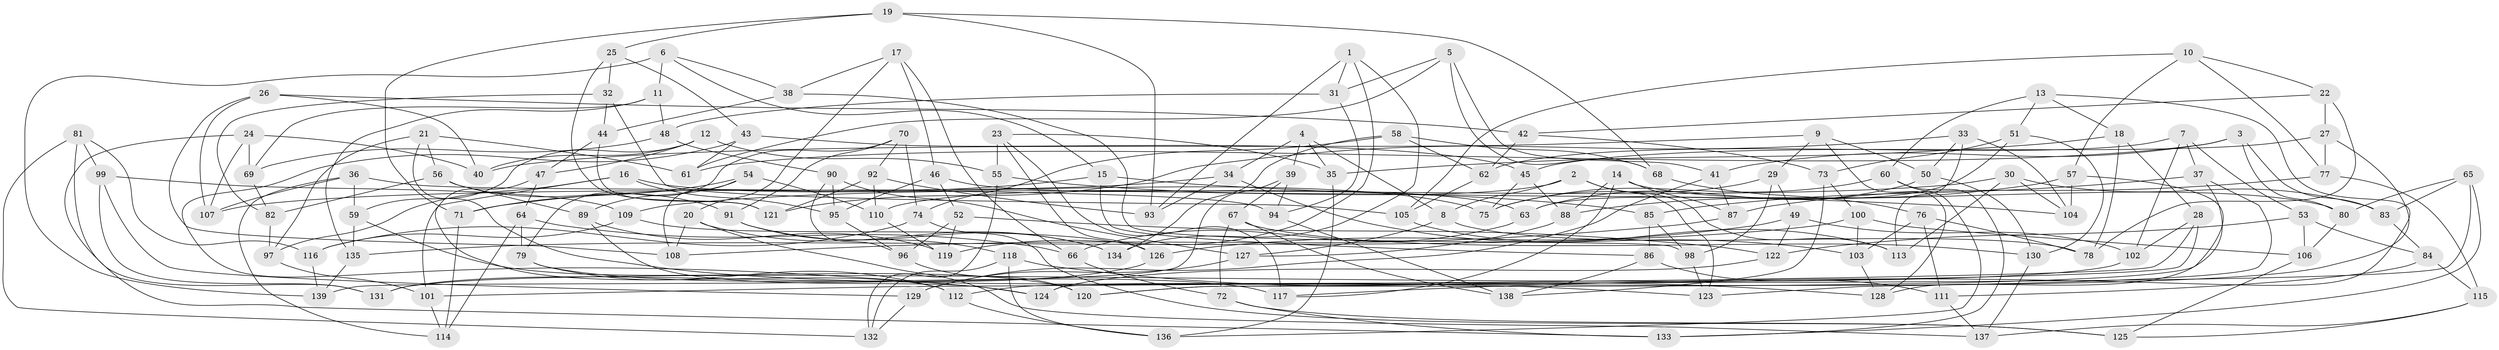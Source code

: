 // coarse degree distribution, {6: 0.40860215053763443, 4: 0.4838709677419355, 5: 0.08602150537634409, 3: 0.021505376344086023}
// Generated by graph-tools (version 1.1) at 2025/42/03/06/25 10:42:25]
// undirected, 139 vertices, 278 edges
graph export_dot {
graph [start="1"]
  node [color=gray90,style=filled];
  1;
  2;
  3;
  4;
  5;
  6;
  7;
  8;
  9;
  10;
  11;
  12;
  13;
  14;
  15;
  16;
  17;
  18;
  19;
  20;
  21;
  22;
  23;
  24;
  25;
  26;
  27;
  28;
  29;
  30;
  31;
  32;
  33;
  34;
  35;
  36;
  37;
  38;
  39;
  40;
  41;
  42;
  43;
  44;
  45;
  46;
  47;
  48;
  49;
  50;
  51;
  52;
  53;
  54;
  55;
  56;
  57;
  58;
  59;
  60;
  61;
  62;
  63;
  64;
  65;
  66;
  67;
  68;
  69;
  70;
  71;
  72;
  73;
  74;
  75;
  76;
  77;
  78;
  79;
  80;
  81;
  82;
  83;
  84;
  85;
  86;
  87;
  88;
  89;
  90;
  91;
  92;
  93;
  94;
  95;
  96;
  97;
  98;
  99;
  100;
  101;
  102;
  103;
  104;
  105;
  106;
  107;
  108;
  109;
  110;
  111;
  112;
  113;
  114;
  115;
  116;
  117;
  118;
  119;
  120;
  121;
  122;
  123;
  124;
  125;
  126;
  127;
  128;
  129;
  130;
  131;
  132;
  133;
  134;
  135;
  136;
  137;
  138;
  139;
  1 -- 31;
  1 -- 134;
  1 -- 93;
  1 -- 119;
  2 -- 110;
  2 -- 123;
  2 -- 113;
  2 -- 8;
  3 -- 83;
  3 -- 80;
  3 -- 41;
  3 -- 61;
  4 -- 34;
  4 -- 8;
  4 -- 39;
  4 -- 35;
  5 -- 68;
  5 -- 41;
  5 -- 31;
  5 -- 61;
  6 -- 15;
  6 -- 38;
  6 -- 11;
  6 -- 139;
  7 -- 102;
  7 -- 53;
  7 -- 37;
  7 -- 62;
  8 -- 127;
  8 -- 78;
  9 -- 50;
  9 -- 40;
  9 -- 29;
  9 -- 128;
  10 -- 77;
  10 -- 57;
  10 -- 105;
  10 -- 22;
  11 -- 135;
  11 -- 48;
  11 -- 69;
  12 -- 40;
  12 -- 59;
  12 -- 47;
  12 -- 55;
  13 -- 18;
  13 -- 117;
  13 -- 60;
  13 -- 51;
  14 -- 88;
  14 -- 80;
  14 -- 117;
  14 -- 87;
  15 -- 86;
  15 -- 71;
  15 -- 104;
  16 -- 75;
  16 -- 97;
  16 -- 95;
  16 -- 101;
  17 -- 38;
  17 -- 66;
  17 -- 46;
  17 -- 20;
  18 -- 78;
  18 -- 28;
  18 -- 35;
  19 -- 93;
  19 -- 68;
  19 -- 25;
  19 -- 71;
  20 -- 108;
  20 -- 137;
  20 -- 134;
  21 -- 123;
  21 -- 97;
  21 -- 61;
  21 -- 56;
  22 -- 27;
  22 -- 78;
  22 -- 42;
  23 -- 35;
  23 -- 117;
  23 -- 55;
  23 -- 126;
  24 -- 69;
  24 -- 40;
  24 -- 133;
  24 -- 107;
  25 -- 32;
  25 -- 121;
  25 -- 43;
  26 -- 42;
  26 -- 40;
  26 -- 107;
  26 -- 108;
  27 -- 112;
  27 -- 77;
  27 -- 45;
  28 -- 102;
  28 -- 120;
  28 -- 101;
  29 -- 75;
  29 -- 49;
  29 -- 98;
  30 -- 83;
  30 -- 113;
  30 -- 104;
  30 -- 109;
  31 -- 94;
  31 -- 48;
  32 -- 44;
  32 -- 82;
  32 -- 105;
  33 -- 50;
  33 -- 104;
  33 -- 121;
  33 -- 113;
  34 -- 103;
  34 -- 93;
  34 -- 107;
  35 -- 136;
  36 -- 59;
  36 -- 114;
  36 -- 94;
  36 -- 107;
  37 -- 85;
  37 -- 120;
  37 -- 123;
  38 -- 44;
  38 -- 98;
  39 -- 139;
  39 -- 94;
  39 -- 67;
  41 -- 87;
  41 -- 129;
  42 -- 73;
  42 -- 62;
  43 -- 45;
  43 -- 124;
  43 -- 61;
  44 -- 47;
  44 -- 121;
  45 -- 88;
  45 -- 75;
  46 -- 95;
  46 -- 63;
  46 -- 52;
  47 -- 112;
  47 -- 64;
  48 -- 90;
  48 -- 69;
  49 -- 126;
  49 -- 122;
  49 -- 102;
  50 -- 63;
  50 -- 130;
  51 -- 63;
  51 -- 73;
  51 -- 130;
  52 -- 119;
  52 -- 122;
  52 -- 96;
  53 -- 106;
  53 -- 84;
  53 -- 122;
  54 -- 71;
  54 -- 110;
  54 -- 89;
  54 -- 108;
  55 -- 132;
  55 -- 85;
  56 -- 91;
  56 -- 89;
  56 -- 82;
  57 -- 128;
  57 -- 104;
  57 -- 88;
  58 -- 68;
  58 -- 134;
  58 -- 62;
  58 -- 74;
  59 -- 120;
  59 -- 135;
  60 -- 136;
  60 -- 133;
  60 -- 75;
  62 -- 105;
  63 -- 66;
  64 -- 114;
  64 -- 79;
  64 -- 66;
  65 -- 80;
  65 -- 83;
  65 -- 124;
  65 -- 133;
  66 -- 72;
  67 -- 138;
  67 -- 130;
  67 -- 72;
  68 -- 76;
  69 -- 82;
  70 -- 91;
  70 -- 74;
  70 -- 79;
  70 -- 92;
  71 -- 114;
  72 -- 125;
  72 -- 133;
  73 -- 100;
  73 -- 138;
  74 -- 125;
  74 -- 116;
  76 -- 111;
  76 -- 103;
  76 -- 78;
  77 -- 87;
  77 -- 115;
  79 -- 117;
  79 -- 112;
  80 -- 106;
  81 -- 99;
  81 -- 132;
  81 -- 116;
  81 -- 131;
  82 -- 97;
  83 -- 84;
  84 -- 111;
  84 -- 115;
  85 -- 98;
  85 -- 86;
  86 -- 138;
  86 -- 111;
  87 -- 108;
  88 -- 127;
  89 -- 119;
  89 -- 124;
  90 -- 127;
  90 -- 95;
  90 -- 96;
  91 -- 134;
  91 -- 118;
  92 -- 110;
  92 -- 121;
  92 -- 93;
  94 -- 138;
  95 -- 96;
  96 -- 120;
  97 -- 101;
  98 -- 123;
  99 -- 131;
  99 -- 109;
  99 -- 129;
  100 -- 103;
  100 -- 135;
  100 -- 106;
  101 -- 114;
  102 -- 131;
  103 -- 128;
  105 -- 113;
  106 -- 125;
  109 -- 116;
  109 -- 126;
  110 -- 119;
  111 -- 137;
  112 -- 136;
  115 -- 125;
  115 -- 137;
  116 -- 139;
  118 -- 132;
  118 -- 128;
  118 -- 136;
  122 -- 124;
  126 -- 131;
  127 -- 129;
  129 -- 132;
  130 -- 137;
  135 -- 139;
}

